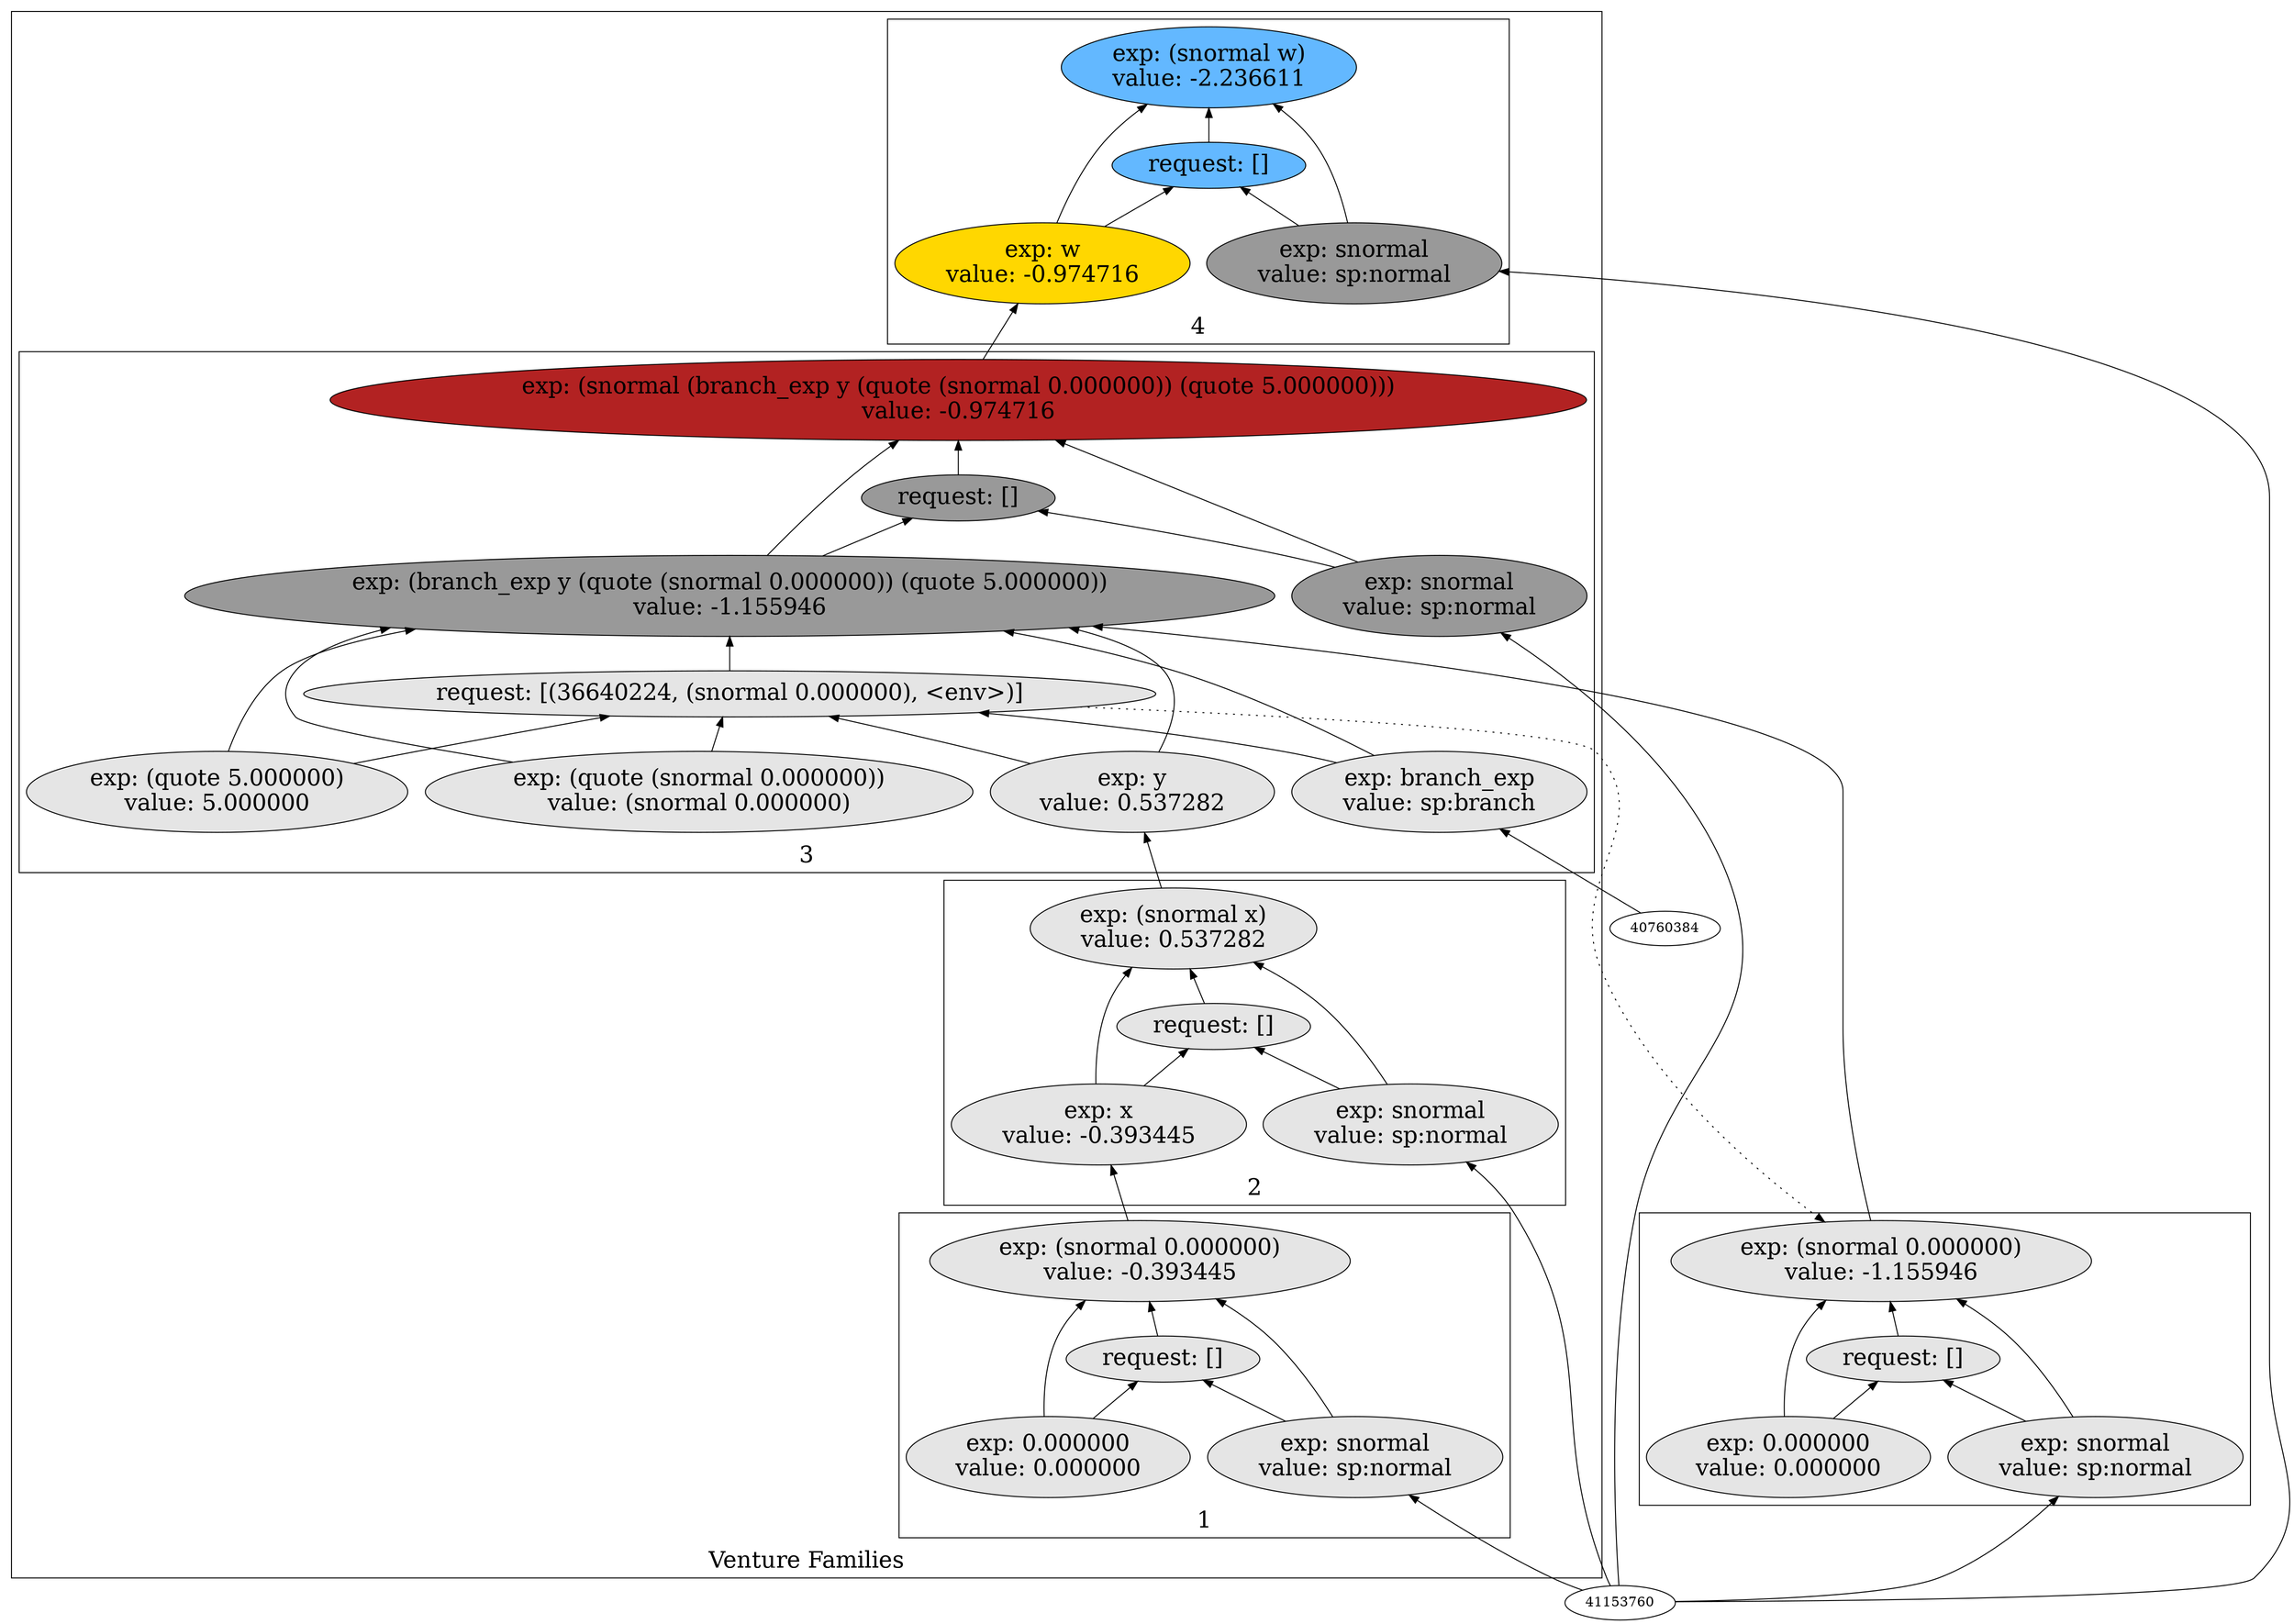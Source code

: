 digraph {
rankdir=BT
fontsize=24
subgraph cluster1 {
label="Venture Families"
subgraph cluster2 {
label="1"
"37726128"["fillcolor"="grey90" "fontsize"="24" "label"="exp: (snormal 0.000000)\nvalue: -0.393445" "shape"="ellipse" "style"="filled" ]
"42212608"["fillcolor"="grey90" "fontsize"="24" "label"="request: []" "shape"="ellipse" "style"="filled" ]
"36870592"["fillcolor"="grey90" "fontsize"="24" "label"="exp: snormal\nvalue: sp:normal" "shape"="ellipse" "style"="filled" ]
"33142112"["fillcolor"="grey90" "fontsize"="24" "label"="exp: 0.000000\nvalue: 0.000000" "shape"="ellipse" "style"="filled" ]
}

subgraph cluster3 {
label="2"
"37254784"["fillcolor"="grey90" "fontsize"="24" "label"="exp: (snormal x)\nvalue: 0.537282" "shape"="ellipse" "style"="filled" ]
"37154352"["fillcolor"="grey90" "fontsize"="24" "label"="request: []" "shape"="ellipse" "style"="filled" ]
"35549456"["fillcolor"="grey90" "fontsize"="24" "label"="exp: snormal\nvalue: sp:normal" "shape"="ellipse" "style"="filled" ]
"37179568"["fillcolor"="grey90" "fontsize"="24" "label"="exp: x\nvalue: -0.393445" "shape"="ellipse" "style"="filled" ]
}

subgraph cluster4 {
label="3"
"34848512"["fillcolor"="firebrick" "fontsize"="24" "label"="exp: (snormal (branch_exp y (quote (snormal 0.000000)) (quote 5.000000)))\nvalue: -0.974716" "shape"="ellipse" "style"="filled" ]
"36839072"["fillcolor"="grey60" "fontsize"="24" "label"="request: []" "shape"="ellipse" "style"="filled" ]
"36129440"["fillcolor"="grey60" "fontsize"="24" "label"="exp: snormal\nvalue: sp:normal" "shape"="ellipse" "style"="filled" ]
"36593296"["fillcolor"="grey60" "fontsize"="24" "label"="exp: (branch_exp y (quote (snormal 0.000000)) (quote 5.000000))\nvalue: -1.155946" "shape"="ellipse" "style"="filled" ]
"36640224"["fillcolor"="grey90" "fontsize"="24" "label"="request: [(36640224, (snormal 0.000000), <env>)]" "shape"="ellipse" "style"="filled" ]
"34747040"["fillcolor"="grey90" "fontsize"="24" "label"="exp: branch_exp\nvalue: sp:branch" "shape"="ellipse" "style"="filled" ]
"36243120"["fillcolor"="grey90" "fontsize"="24" "label"="exp: y\nvalue: 0.537282" "shape"="ellipse" "style"="filled" ]
"35112672"["fillcolor"="grey90" "fontsize"="24" "label"="exp: (quote (snormal 0.000000))\nvalue: (snormal 0.000000)" "shape"="ellipse" "style"="filled" ]
"35588656"["fillcolor"="grey90" "fontsize"="24" "label"="exp: (quote 5.000000)\nvalue: 5.000000" "shape"="ellipse" "style"="filled" ]
}

subgraph cluster5 {
label="4"
"36828112"["fillcolor"="steelblue1" "fontsize"="24" "label"="exp: (snormal w)\nvalue: -2.236611" "shape"="ellipse" "style"="filled" ]
"41282896"["fillcolor"="steelblue1" "fontsize"="24" "label"="request: []" "shape"="ellipse" "style"="filled" ]
"35141008"["fillcolor"="grey60" "fontsize"="24" "label"="exp: snormal\nvalue: sp:normal" "shape"="ellipse" "style"="filled" ]
"35315600"["fillcolor"="gold" "fontsize"="24" "label"="exp: w\nvalue: -0.974716" "shape"="ellipse" "style"="filled" ]
}

}

subgraph cluster6 {
label=""
"35342768"["fillcolor"="grey90" "fontsize"="24" "label"="exp: (snormal 0.000000)\nvalue: -1.155946" "shape"="ellipse" "style"="filled" ]
"35128112"["fillcolor"="grey90" "fontsize"="24" "label"="request: []" "shape"="ellipse" "style"="filled" ]
"34675744"["fillcolor"="grey90" "fontsize"="24" "label"="exp: snormal\nvalue: sp:normal" "shape"="ellipse" "style"="filled" ]
"37170512"["fillcolor"="grey90" "fontsize"="24" "label"="exp: 0.000000\nvalue: 0.000000" "shape"="ellipse" "style"="filled" ]
}

"36129440" -> "34848512"["arrowhead"="normal" "color"="black" "constraint"="true" "style"="solid" ]
"36129440" -> "36839072"["arrowhead"="normal" "color"="black" "constraint"="true" "style"="solid" ]
"41153760" -> "36129440"["arrowhead"="normal" "color"="black" "constraint"="true" "style"="solid" ]
"36593296" -> "34848512"["arrowhead"="normal" "color"="black" "constraint"="true" "style"="solid" ]
"36593296" -> "36839072"["arrowhead"="normal" "color"="black" "constraint"="true" "style"="solid" ]
"34747040" -> "36593296"["arrowhead"="normal" "color"="black" "constraint"="true" "style"="solid" ]
"34747040" -> "36640224"["arrowhead"="normal" "color"="black" "constraint"="true" "style"="solid" ]
"40760384" -> "34747040"["arrowhead"="normal" "color"="black" "constraint"="true" "style"="solid" ]
"36243120" -> "36593296"["arrowhead"="normal" "color"="black" "constraint"="true" "style"="solid" ]
"36243120" -> "36640224"["arrowhead"="normal" "color"="black" "constraint"="true" "style"="solid" ]
"37254784" -> "36243120"["arrowhead"="normal" "color"="black" "constraint"="true" "style"="solid" ]
"35112672" -> "36593296"["arrowhead"="normal" "color"="black" "constraint"="true" "style"="solid" ]
"35112672" -> "36640224"["arrowhead"="normal" "color"="black" "constraint"="true" "style"="solid" ]
"35588656" -> "36593296"["arrowhead"="normal" "color"="black" "constraint"="true" "style"="solid" ]
"35588656" -> "36640224"["arrowhead"="normal" "color"="black" "constraint"="true" "style"="solid" ]
"36640224" -> "36593296"["arrowhead"="normal" "color"="black" "constraint"="true" "style"="solid" ]
"35342768" -> "36593296"["arrowhead"="normal" "color"="black" "constraint"="true" "style"="solid" ]
"36640224" -> "35342768"["arrowhead"="normal" "color"="black" "constraint"="false" "style"="dotted" ]
"36839072" -> "34848512"["arrowhead"="normal" "color"="black" "constraint"="true" "style"="solid" ]
"34675744" -> "35342768"["arrowhead"="normal" "color"="black" "constraint"="true" "style"="solid" ]
"34675744" -> "35128112"["arrowhead"="normal" "color"="black" "constraint"="true" "style"="solid" ]
"41153760" -> "34675744"["arrowhead"="normal" "color"="black" "constraint"="true" "style"="solid" ]
"37170512" -> "35342768"["arrowhead"="normal" "color"="black" "constraint"="true" "style"="solid" ]
"37170512" -> "35128112"["arrowhead"="normal" "color"="black" "constraint"="true" "style"="solid" ]
"35128112" -> "35342768"["arrowhead"="normal" "color"="black" "constraint"="true" "style"="solid" ]
"35141008" -> "36828112"["arrowhead"="normal" "color"="black" "constraint"="true" "style"="solid" ]
"35141008" -> "41282896"["arrowhead"="normal" "color"="black" "constraint"="true" "style"="solid" ]
"41153760" -> "35141008"["arrowhead"="normal" "color"="black" "constraint"="true" "style"="solid" ]
"35315600" -> "36828112"["arrowhead"="normal" "color"="black" "constraint"="true" "style"="solid" ]
"35315600" -> "41282896"["arrowhead"="normal" "color"="black" "constraint"="true" "style"="solid" ]
"34848512" -> "35315600"["arrowhead"="normal" "color"="black" "constraint"="true" "style"="solid" ]
"41282896" -> "36828112"["arrowhead"="normal" "color"="black" "constraint"="true" "style"="solid" ]
"35549456" -> "37254784"["arrowhead"="normal" "color"="black" "constraint"="true" "style"="solid" ]
"35549456" -> "37154352"["arrowhead"="normal" "color"="black" "constraint"="true" "style"="solid" ]
"41153760" -> "35549456"["arrowhead"="normal" "color"="black" "constraint"="true" "style"="solid" ]
"37179568" -> "37254784"["arrowhead"="normal" "color"="black" "constraint"="true" "style"="solid" ]
"37179568" -> "37154352"["arrowhead"="normal" "color"="black" "constraint"="true" "style"="solid" ]
"37726128" -> "37179568"["arrowhead"="normal" "color"="black" "constraint"="true" "style"="solid" ]
"37154352" -> "37254784"["arrowhead"="normal" "color"="black" "constraint"="true" "style"="solid" ]
"36870592" -> "37726128"["arrowhead"="normal" "color"="black" "constraint"="true" "style"="solid" ]
"36870592" -> "42212608"["arrowhead"="normal" "color"="black" "constraint"="true" "style"="solid" ]
"41153760" -> "36870592"["arrowhead"="normal" "color"="black" "constraint"="true" "style"="solid" ]
"33142112" -> "37726128"["arrowhead"="normal" "color"="black" "constraint"="true" "style"="solid" ]
"33142112" -> "42212608"["arrowhead"="normal" "color"="black" "constraint"="true" "style"="solid" ]
"42212608" -> "37726128"["arrowhead"="normal" "color"="black" "constraint"="true" "style"="solid" ]

}
